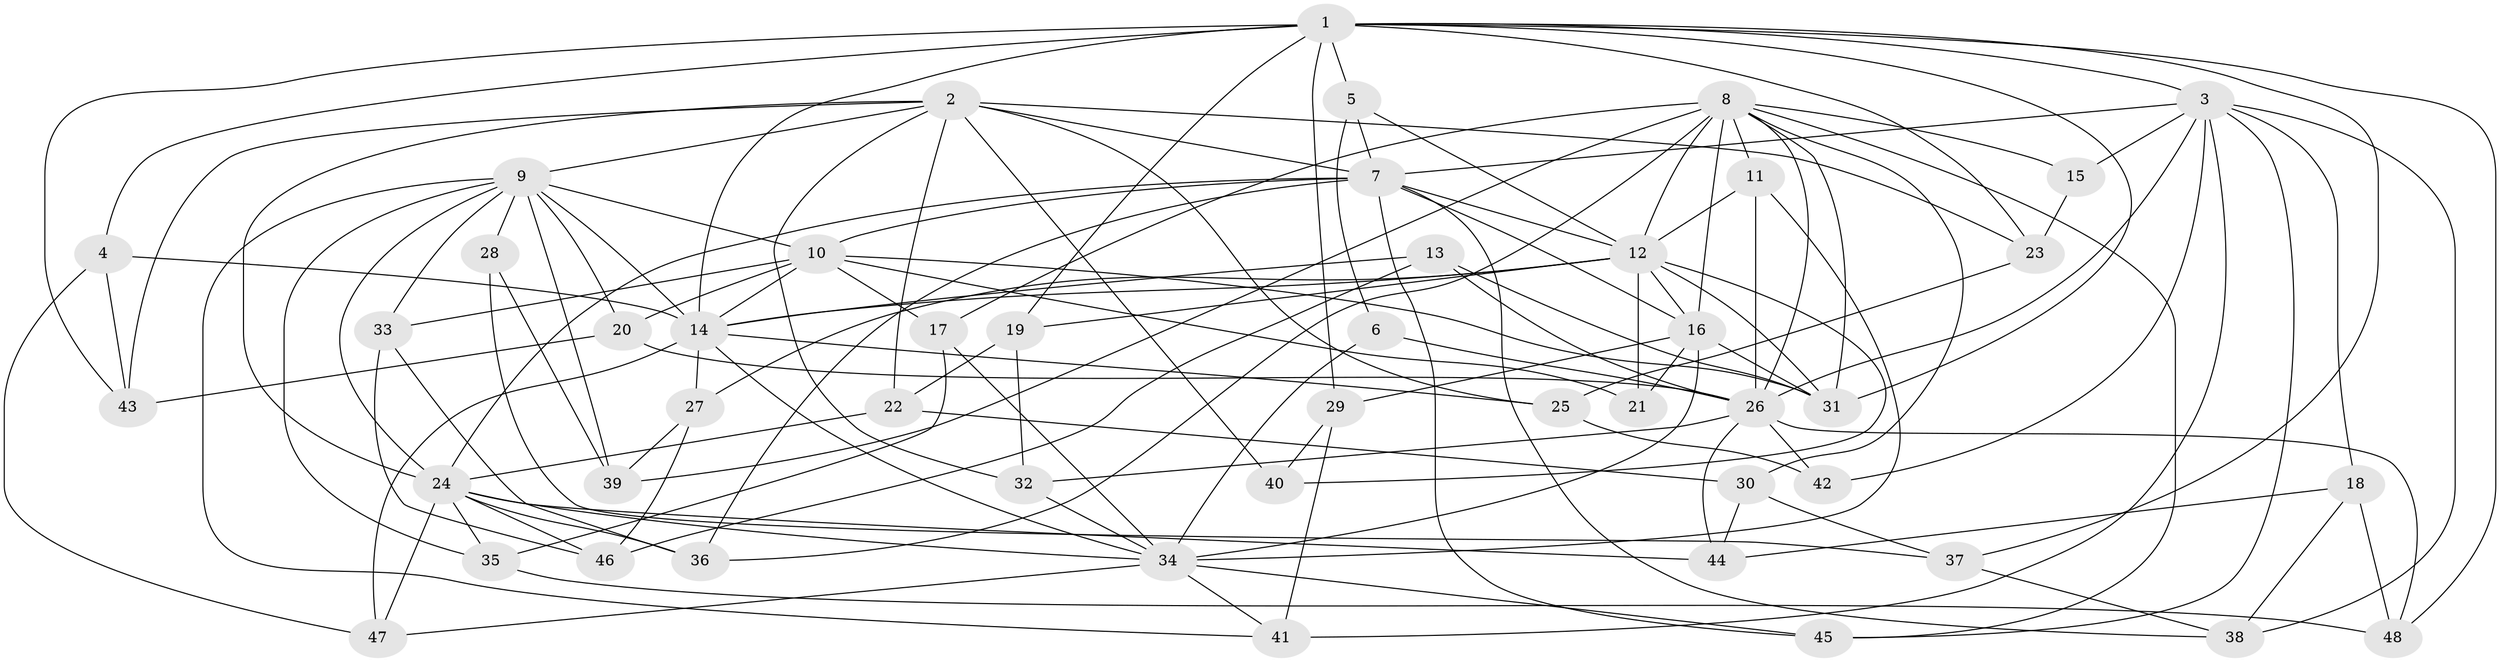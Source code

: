// original degree distribution, {4: 1.0}
// Generated by graph-tools (version 1.1) at 2025/37/03/09/25 02:37:50]
// undirected, 48 vertices, 131 edges
graph export_dot {
graph [start="1"]
  node [color=gray90,style=filled];
  1;
  2;
  3;
  4;
  5;
  6;
  7;
  8;
  9;
  10;
  11;
  12;
  13;
  14;
  15;
  16;
  17;
  18;
  19;
  20;
  21;
  22;
  23;
  24;
  25;
  26;
  27;
  28;
  29;
  30;
  31;
  32;
  33;
  34;
  35;
  36;
  37;
  38;
  39;
  40;
  41;
  42;
  43;
  44;
  45;
  46;
  47;
  48;
  1 -- 3 [weight=1.0];
  1 -- 4 [weight=1.0];
  1 -- 5 [weight=1.0];
  1 -- 14 [weight=2.0];
  1 -- 19 [weight=1.0];
  1 -- 23 [weight=1.0];
  1 -- 29 [weight=1.0];
  1 -- 31 [weight=1.0];
  1 -- 37 [weight=1.0];
  1 -- 43 [weight=1.0];
  1 -- 48 [weight=1.0];
  2 -- 7 [weight=1.0];
  2 -- 9 [weight=1.0];
  2 -- 22 [weight=1.0];
  2 -- 23 [weight=1.0];
  2 -- 24 [weight=1.0];
  2 -- 25 [weight=1.0];
  2 -- 32 [weight=1.0];
  2 -- 40 [weight=2.0];
  2 -- 43 [weight=1.0];
  3 -- 7 [weight=1.0];
  3 -- 15 [weight=2.0];
  3 -- 18 [weight=1.0];
  3 -- 26 [weight=1.0];
  3 -- 38 [weight=1.0];
  3 -- 41 [weight=1.0];
  3 -- 42 [weight=1.0];
  3 -- 45 [weight=1.0];
  4 -- 14 [weight=1.0];
  4 -- 43 [weight=1.0];
  4 -- 47 [weight=1.0];
  5 -- 6 [weight=1.0];
  5 -- 7 [weight=1.0];
  5 -- 12 [weight=1.0];
  6 -- 26 [weight=2.0];
  6 -- 34 [weight=1.0];
  7 -- 10 [weight=1.0];
  7 -- 12 [weight=1.0];
  7 -- 16 [weight=1.0];
  7 -- 24 [weight=1.0];
  7 -- 36 [weight=1.0];
  7 -- 38 [weight=1.0];
  7 -- 45 [weight=1.0];
  8 -- 11 [weight=1.0];
  8 -- 12 [weight=2.0];
  8 -- 15 [weight=1.0];
  8 -- 16 [weight=1.0];
  8 -- 17 [weight=1.0];
  8 -- 26 [weight=1.0];
  8 -- 30 [weight=1.0];
  8 -- 31 [weight=1.0];
  8 -- 36 [weight=1.0];
  8 -- 39 [weight=1.0];
  8 -- 45 [weight=1.0];
  9 -- 10 [weight=1.0];
  9 -- 14 [weight=2.0];
  9 -- 20 [weight=1.0];
  9 -- 24 [weight=1.0];
  9 -- 28 [weight=2.0];
  9 -- 33 [weight=1.0];
  9 -- 35 [weight=1.0];
  9 -- 39 [weight=1.0];
  9 -- 41 [weight=1.0];
  10 -- 14 [weight=1.0];
  10 -- 17 [weight=1.0];
  10 -- 20 [weight=1.0];
  10 -- 21 [weight=1.0];
  10 -- 31 [weight=1.0];
  10 -- 33 [weight=1.0];
  11 -- 12 [weight=1.0];
  11 -- 26 [weight=1.0];
  11 -- 34 [weight=1.0];
  12 -- 14 [weight=1.0];
  12 -- 16 [weight=1.0];
  12 -- 19 [weight=1.0];
  12 -- 21 [weight=1.0];
  12 -- 27 [weight=1.0];
  12 -- 31 [weight=1.0];
  12 -- 40 [weight=1.0];
  13 -- 14 [weight=1.0];
  13 -- 26 [weight=1.0];
  13 -- 31 [weight=1.0];
  13 -- 46 [weight=1.0];
  14 -- 25 [weight=1.0];
  14 -- 27 [weight=1.0];
  14 -- 34 [weight=1.0];
  14 -- 47 [weight=1.0];
  15 -- 23 [weight=1.0];
  16 -- 21 [weight=2.0];
  16 -- 29 [weight=1.0];
  16 -- 31 [weight=1.0];
  16 -- 34 [weight=1.0];
  17 -- 34 [weight=1.0];
  17 -- 35 [weight=1.0];
  18 -- 38 [weight=1.0];
  18 -- 44 [weight=1.0];
  18 -- 48 [weight=1.0];
  19 -- 22 [weight=1.0];
  19 -- 32 [weight=1.0];
  20 -- 26 [weight=1.0];
  20 -- 43 [weight=1.0];
  22 -- 24 [weight=1.0];
  22 -- 30 [weight=1.0];
  23 -- 25 [weight=1.0];
  24 -- 34 [weight=1.0];
  24 -- 35 [weight=1.0];
  24 -- 36 [weight=1.0];
  24 -- 44 [weight=1.0];
  24 -- 46 [weight=1.0];
  24 -- 47 [weight=1.0];
  25 -- 42 [weight=1.0];
  26 -- 32 [weight=1.0];
  26 -- 42 [weight=2.0];
  26 -- 44 [weight=1.0];
  26 -- 48 [weight=1.0];
  27 -- 39 [weight=1.0];
  27 -- 46 [weight=1.0];
  28 -- 37 [weight=1.0];
  28 -- 39 [weight=1.0];
  29 -- 40 [weight=1.0];
  29 -- 41 [weight=1.0];
  30 -- 37 [weight=1.0];
  30 -- 44 [weight=1.0];
  32 -- 34 [weight=1.0];
  33 -- 36 [weight=1.0];
  33 -- 46 [weight=1.0];
  34 -- 41 [weight=1.0];
  34 -- 45 [weight=1.0];
  34 -- 47 [weight=1.0];
  35 -- 48 [weight=1.0];
  37 -- 38 [weight=1.0];
}
